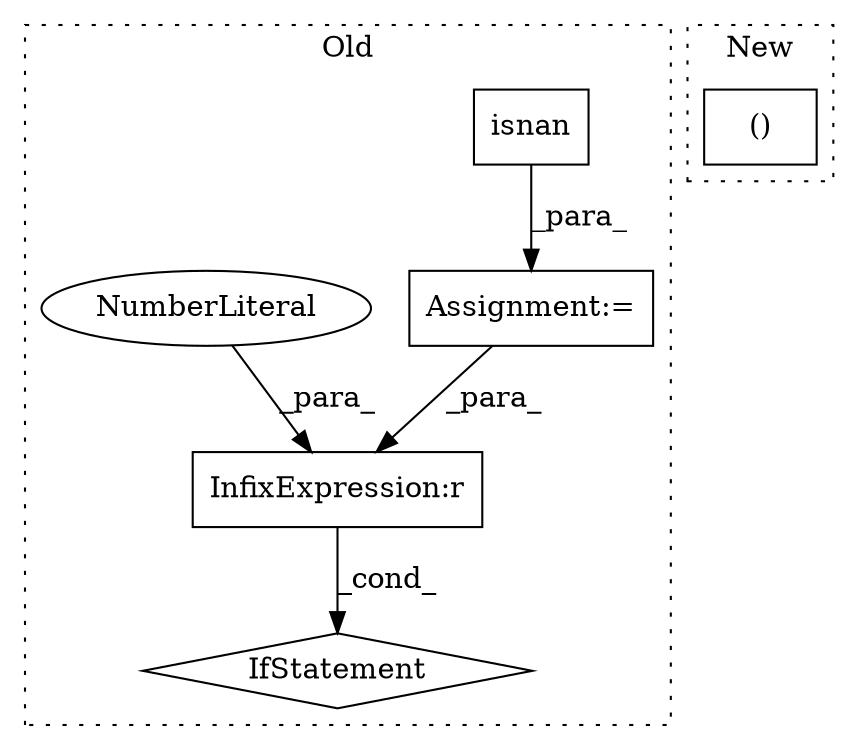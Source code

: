 digraph G {
subgraph cluster0 {
1 [label="isnan" a="32" s="21548,21573" l="6,1" shape="box"];
3 [label="Assignment:=" a="7" s="21520" l="1" shape="box"];
4 [label="IfStatement" a="25" s="21581,21658" l="4,2" shape="diamond"];
5 [label="InfixExpression:r" a="27" s="21652" l="4" shape="box"];
6 [label="NumberLiteral" a="34" s="21656" l="1" shape="ellipse"];
label = "Old";
style="dotted";
}
subgraph cluster1 {
2 [label="()" a="106" s="21412" l="85" shape="box"];
label = "New";
style="dotted";
}
1 -> 3 [label="_para_"];
3 -> 5 [label="_para_"];
5 -> 4 [label="_cond_"];
6 -> 5 [label="_para_"];
}
